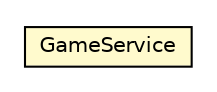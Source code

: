 #!/usr/local/bin/dot
#
# Class diagram 
# Generated by UMLGraph version 5.1 (http://www.umlgraph.org/)
#

digraph G {
	edge [fontname="Helvetica",fontsize=10,labelfontname="Helvetica",labelfontsize=10];
	node [fontname="Helvetica",fontsize=10,shape=plaintext];
	nodesep=0.25;
	ranksep=0.5;
	// com.nikolay.tictactoe.service.GameService
	c502 [label=<<table title="com.nikolay.tictactoe.service.GameService" border="0" cellborder="1" cellspacing="0" cellpadding="2" port="p" bgcolor="lemonChiffon" href="./GameService.html">
		<tr><td><table border="0" cellspacing="0" cellpadding="1">
<tr><td align="center" balign="center"> GameService </td></tr>
		</table></td></tr>
		</table>>, fontname="Helvetica", fontcolor="black", fontsize=10.0];
}

